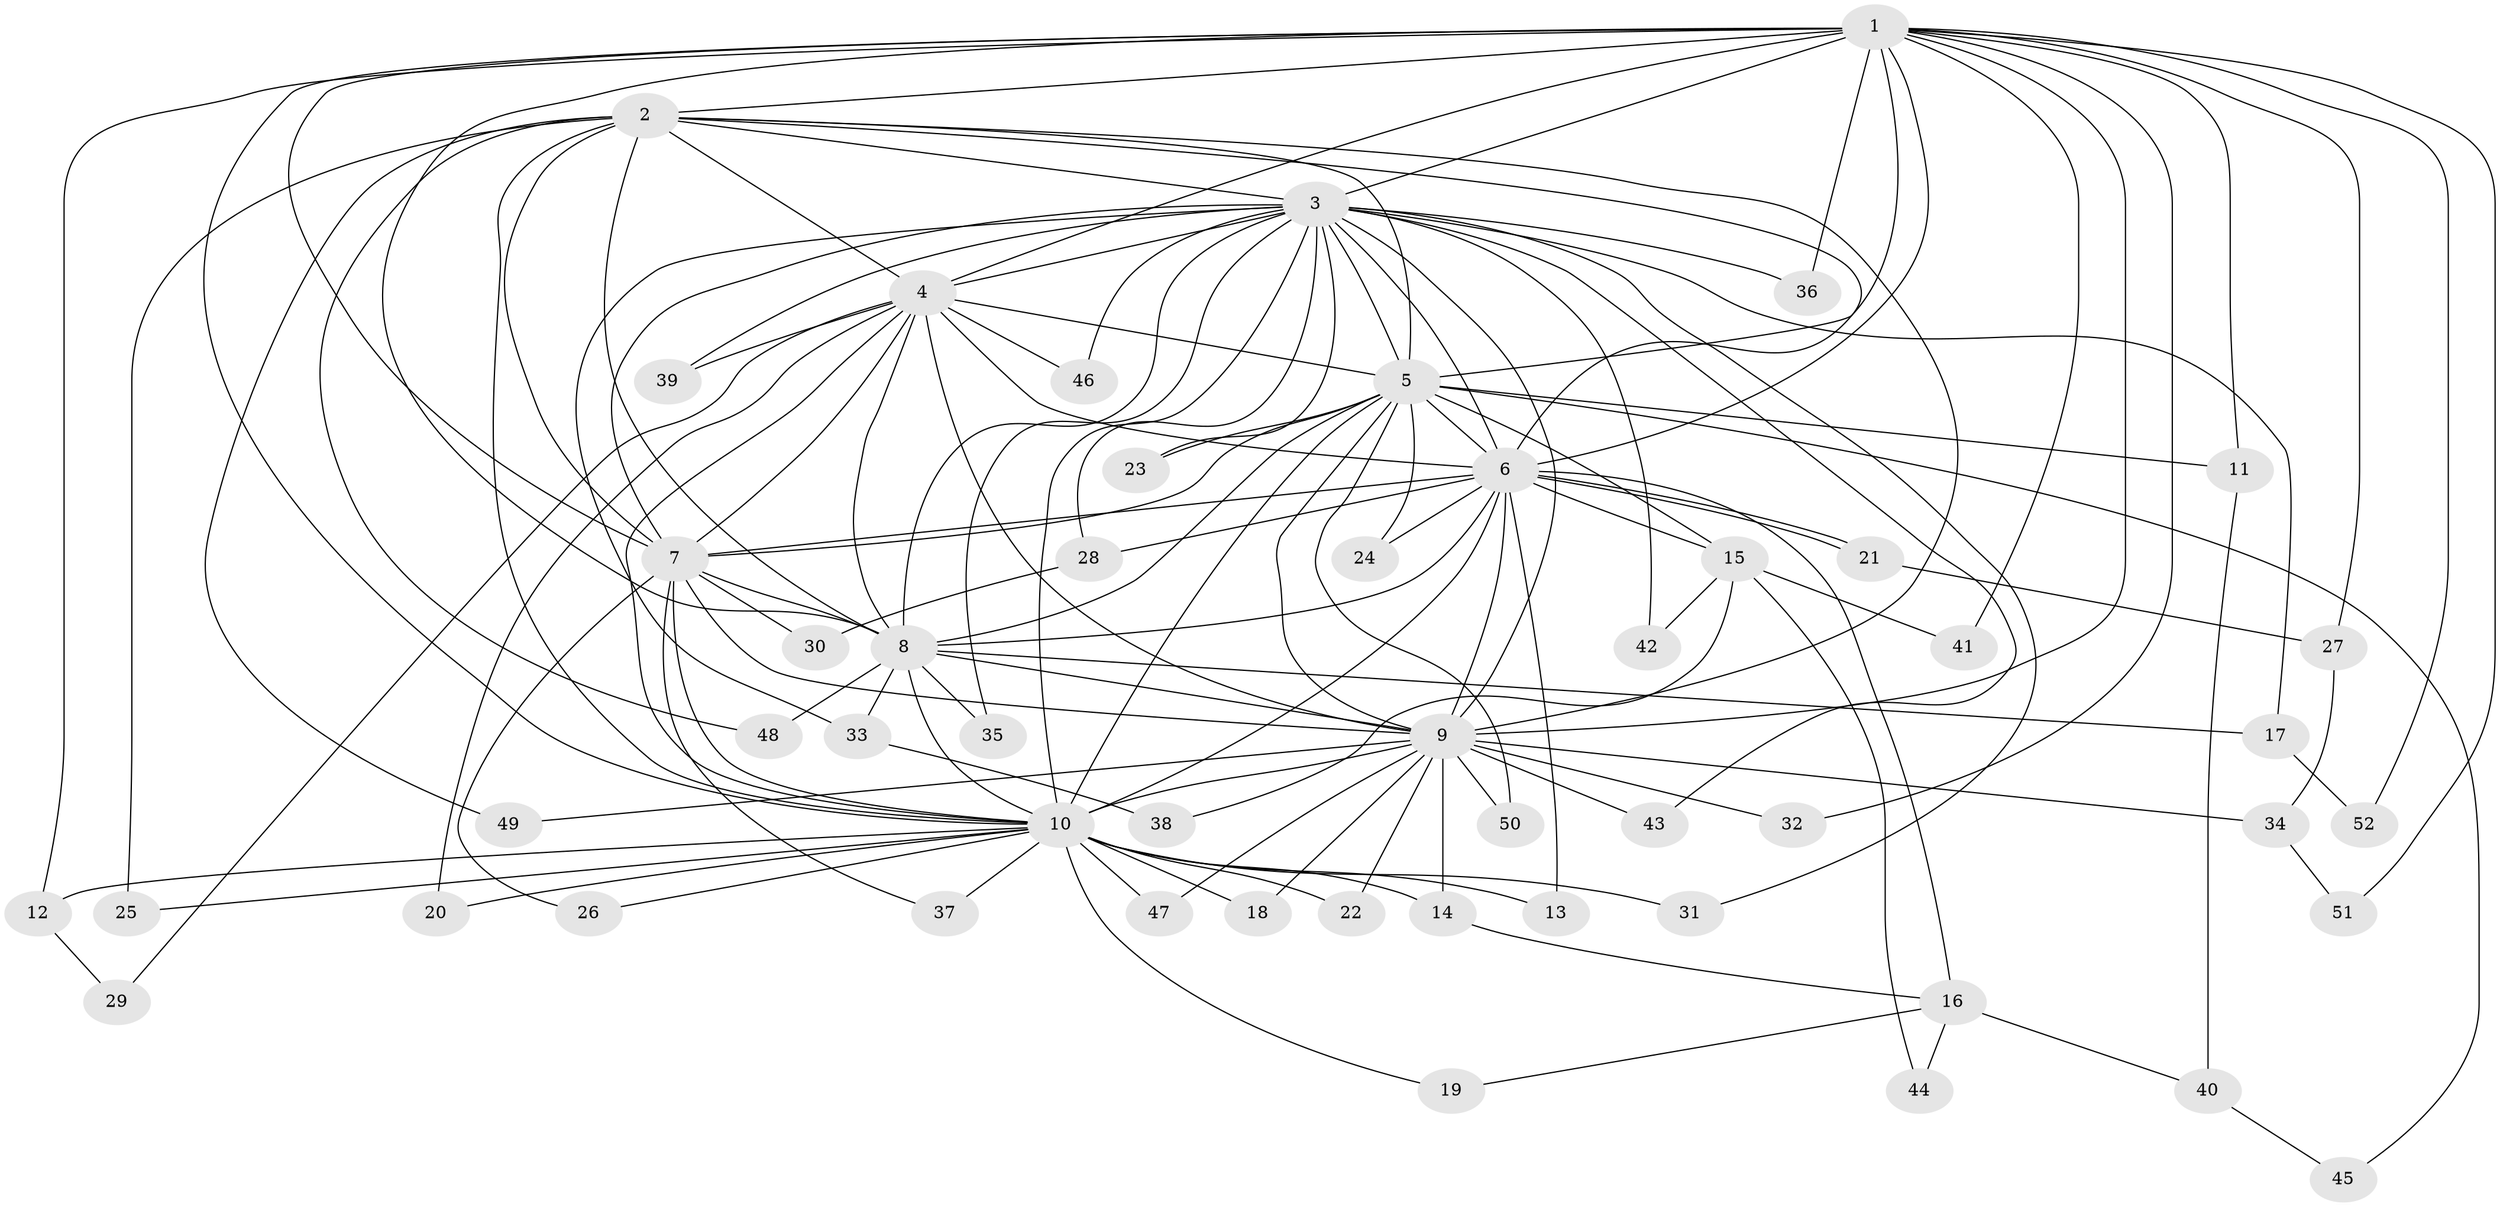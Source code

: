 // coarse degree distribution, {13: 0.05405405405405406, 17: 0.02702702702702703, 16: 0.05405405405405406, 2: 0.5405405405405406, 3: 0.16216216216216217, 5: 0.02702702702702703, 9: 0.02702702702702703, 11: 0.02702702702702703, 1: 0.05405405405405406, 6: 0.02702702702702703}
// Generated by graph-tools (version 1.1) at 2025/36/03/04/25 23:36:21]
// undirected, 52 vertices, 129 edges
graph export_dot {
  node [color=gray90,style=filled];
  1;
  2;
  3;
  4;
  5;
  6;
  7;
  8;
  9;
  10;
  11;
  12;
  13;
  14;
  15;
  16;
  17;
  18;
  19;
  20;
  21;
  22;
  23;
  24;
  25;
  26;
  27;
  28;
  29;
  30;
  31;
  32;
  33;
  34;
  35;
  36;
  37;
  38;
  39;
  40;
  41;
  42;
  43;
  44;
  45;
  46;
  47;
  48;
  49;
  50;
  51;
  52;
  1 -- 2;
  1 -- 3;
  1 -- 4;
  1 -- 5;
  1 -- 6;
  1 -- 7;
  1 -- 8;
  1 -- 9;
  1 -- 10;
  1 -- 11;
  1 -- 12;
  1 -- 27;
  1 -- 32;
  1 -- 36;
  1 -- 41;
  1 -- 51;
  1 -- 52;
  2 -- 3;
  2 -- 4;
  2 -- 5;
  2 -- 6;
  2 -- 7;
  2 -- 8;
  2 -- 9;
  2 -- 10;
  2 -- 25;
  2 -- 48;
  2 -- 49;
  3 -- 4;
  3 -- 5;
  3 -- 6;
  3 -- 7;
  3 -- 8;
  3 -- 9;
  3 -- 10;
  3 -- 17;
  3 -- 23;
  3 -- 28;
  3 -- 31;
  3 -- 33;
  3 -- 35;
  3 -- 36;
  3 -- 39;
  3 -- 42;
  3 -- 43;
  3 -- 46;
  4 -- 5;
  4 -- 6;
  4 -- 7;
  4 -- 8;
  4 -- 9;
  4 -- 10;
  4 -- 20;
  4 -- 29;
  4 -- 39;
  4 -- 46;
  5 -- 6;
  5 -- 7;
  5 -- 8;
  5 -- 9;
  5 -- 10;
  5 -- 11;
  5 -- 15;
  5 -- 23;
  5 -- 24;
  5 -- 45;
  5 -- 50;
  6 -- 7;
  6 -- 8;
  6 -- 9;
  6 -- 10;
  6 -- 13;
  6 -- 15;
  6 -- 16;
  6 -- 21;
  6 -- 21;
  6 -- 24;
  6 -- 28;
  7 -- 8;
  7 -- 9;
  7 -- 10;
  7 -- 26;
  7 -- 30;
  7 -- 37;
  8 -- 9;
  8 -- 10;
  8 -- 17;
  8 -- 33;
  8 -- 35;
  8 -- 48;
  9 -- 10;
  9 -- 14;
  9 -- 18;
  9 -- 22;
  9 -- 32;
  9 -- 34;
  9 -- 43;
  9 -- 47;
  9 -- 49;
  9 -- 50;
  10 -- 12;
  10 -- 13;
  10 -- 14;
  10 -- 18;
  10 -- 19;
  10 -- 20;
  10 -- 22;
  10 -- 25;
  10 -- 26;
  10 -- 31;
  10 -- 37;
  10 -- 47;
  11 -- 40;
  12 -- 29;
  14 -- 16;
  15 -- 38;
  15 -- 41;
  15 -- 42;
  15 -- 44;
  16 -- 19;
  16 -- 40;
  16 -- 44;
  17 -- 52;
  21 -- 27;
  27 -- 34;
  28 -- 30;
  33 -- 38;
  34 -- 51;
  40 -- 45;
}
